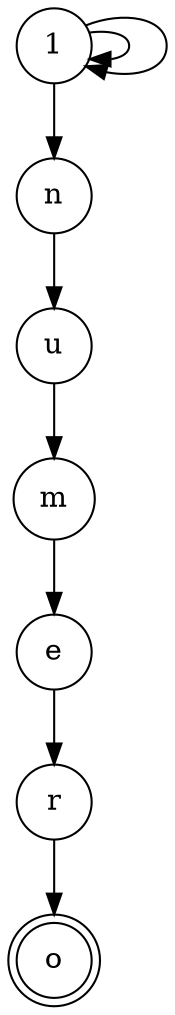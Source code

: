 digraph {   
    node [shape = doublecircle, color = null] o ;
    node [shape = circle];
    node [color= null];
    1 -> 1 -> 1 -> n -> u -> m -> e -> r -> o;	
}